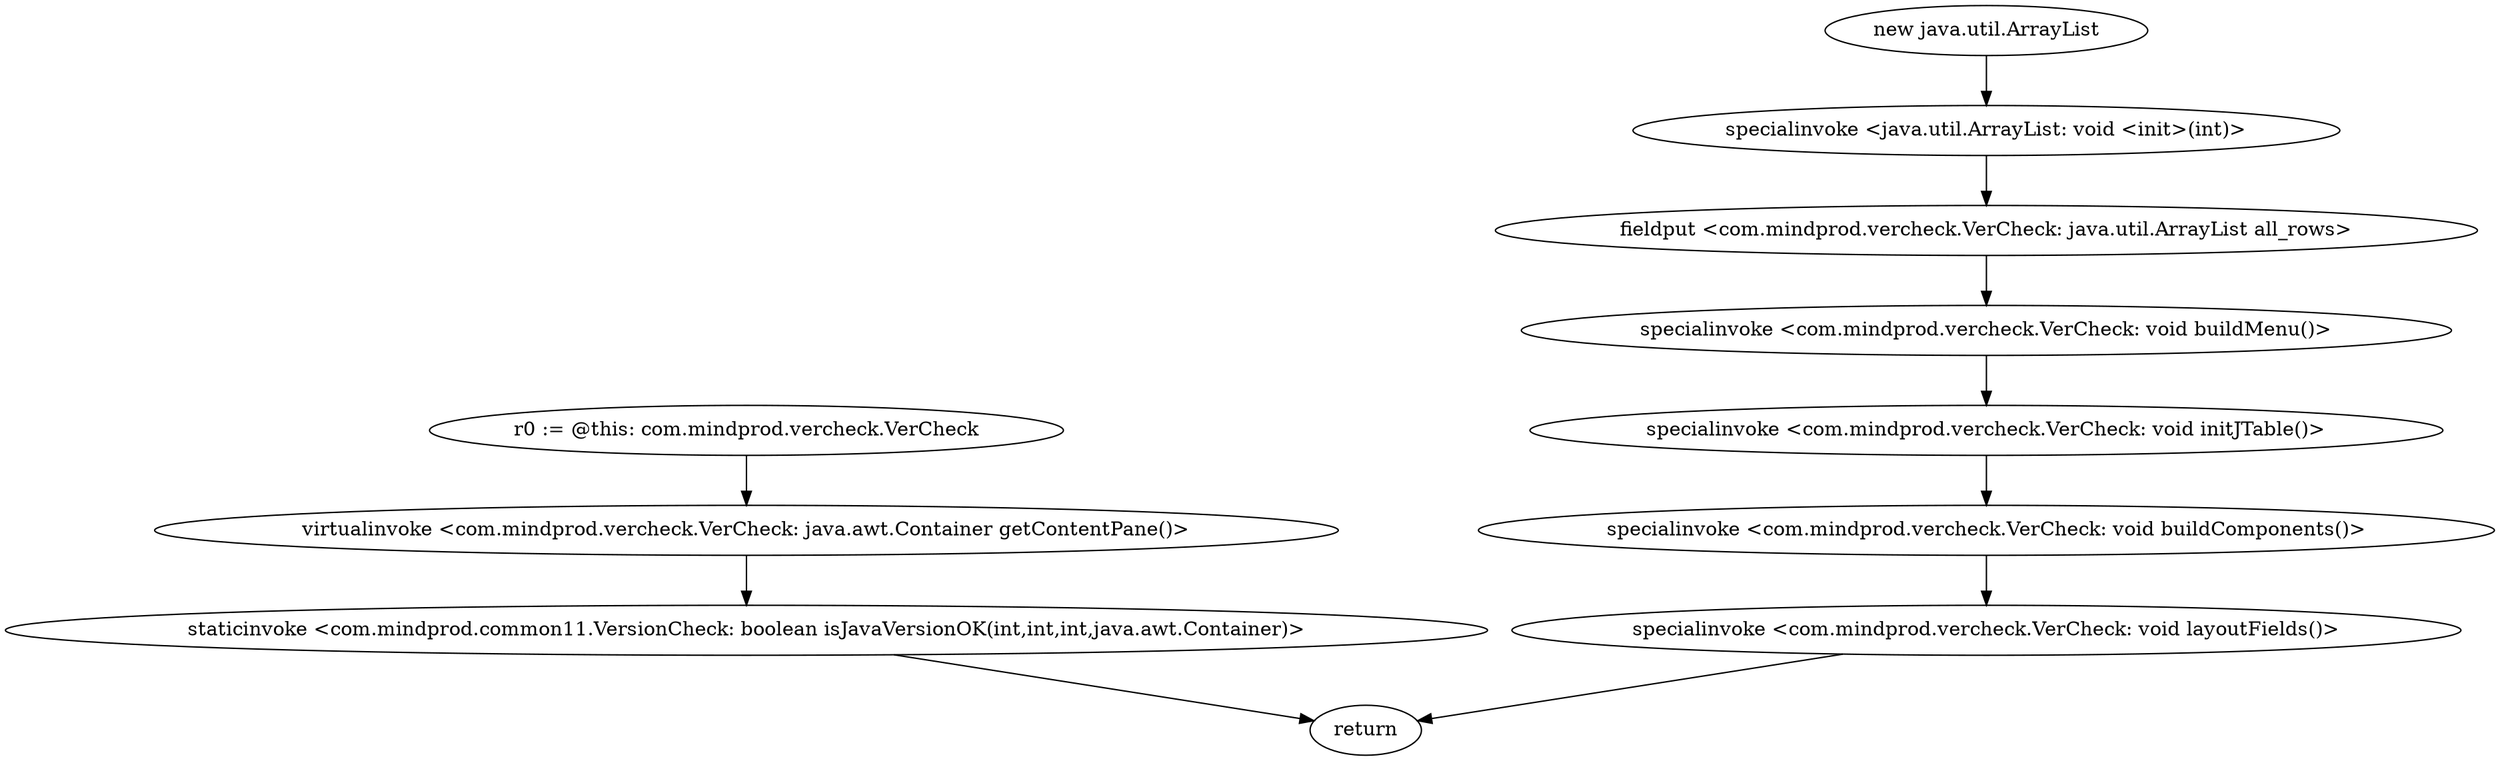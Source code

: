digraph "" {
"r0 := @this: com.mindprod.vercheck.VerCheck"->"virtualinvoke <com.mindprod.vercheck.VerCheck: java.awt.Container getContentPane()>";
 "virtualinvoke <com.mindprod.vercheck.VerCheck: java.awt.Container getContentPane()>"->"staticinvoke <com.mindprod.common11.VersionCheck: boolean isJavaVersionOK(int,int,int,java.awt.Container)>";
 "staticinvoke <com.mindprod.common11.VersionCheck: boolean isJavaVersionOK(int,int,int,java.awt.Container)>"->"return";
"new java.util.ArrayList";
 "new java.util.ArrayList"->"specialinvoke <java.util.ArrayList: void <init>(int)>";
 "specialinvoke <java.util.ArrayList: void <init>(int)>"->"fieldput <com.mindprod.vercheck.VerCheck: java.util.ArrayList all_rows>";
 "fieldput <com.mindprod.vercheck.VerCheck: java.util.ArrayList all_rows>"->"specialinvoke <com.mindprod.vercheck.VerCheck: void buildMenu()>";
 "specialinvoke <com.mindprod.vercheck.VerCheck: void buildMenu()>"->"specialinvoke <com.mindprod.vercheck.VerCheck: void initJTable()>";
 "specialinvoke <com.mindprod.vercheck.VerCheck: void initJTable()>"->"specialinvoke <com.mindprod.vercheck.VerCheck: void buildComponents()>";
 "specialinvoke <com.mindprod.vercheck.VerCheck: void buildComponents()>"->"specialinvoke <com.mindprod.vercheck.VerCheck: void layoutFields()>";
 "specialinvoke <com.mindprod.vercheck.VerCheck: void layoutFields()>"->"return";
}
